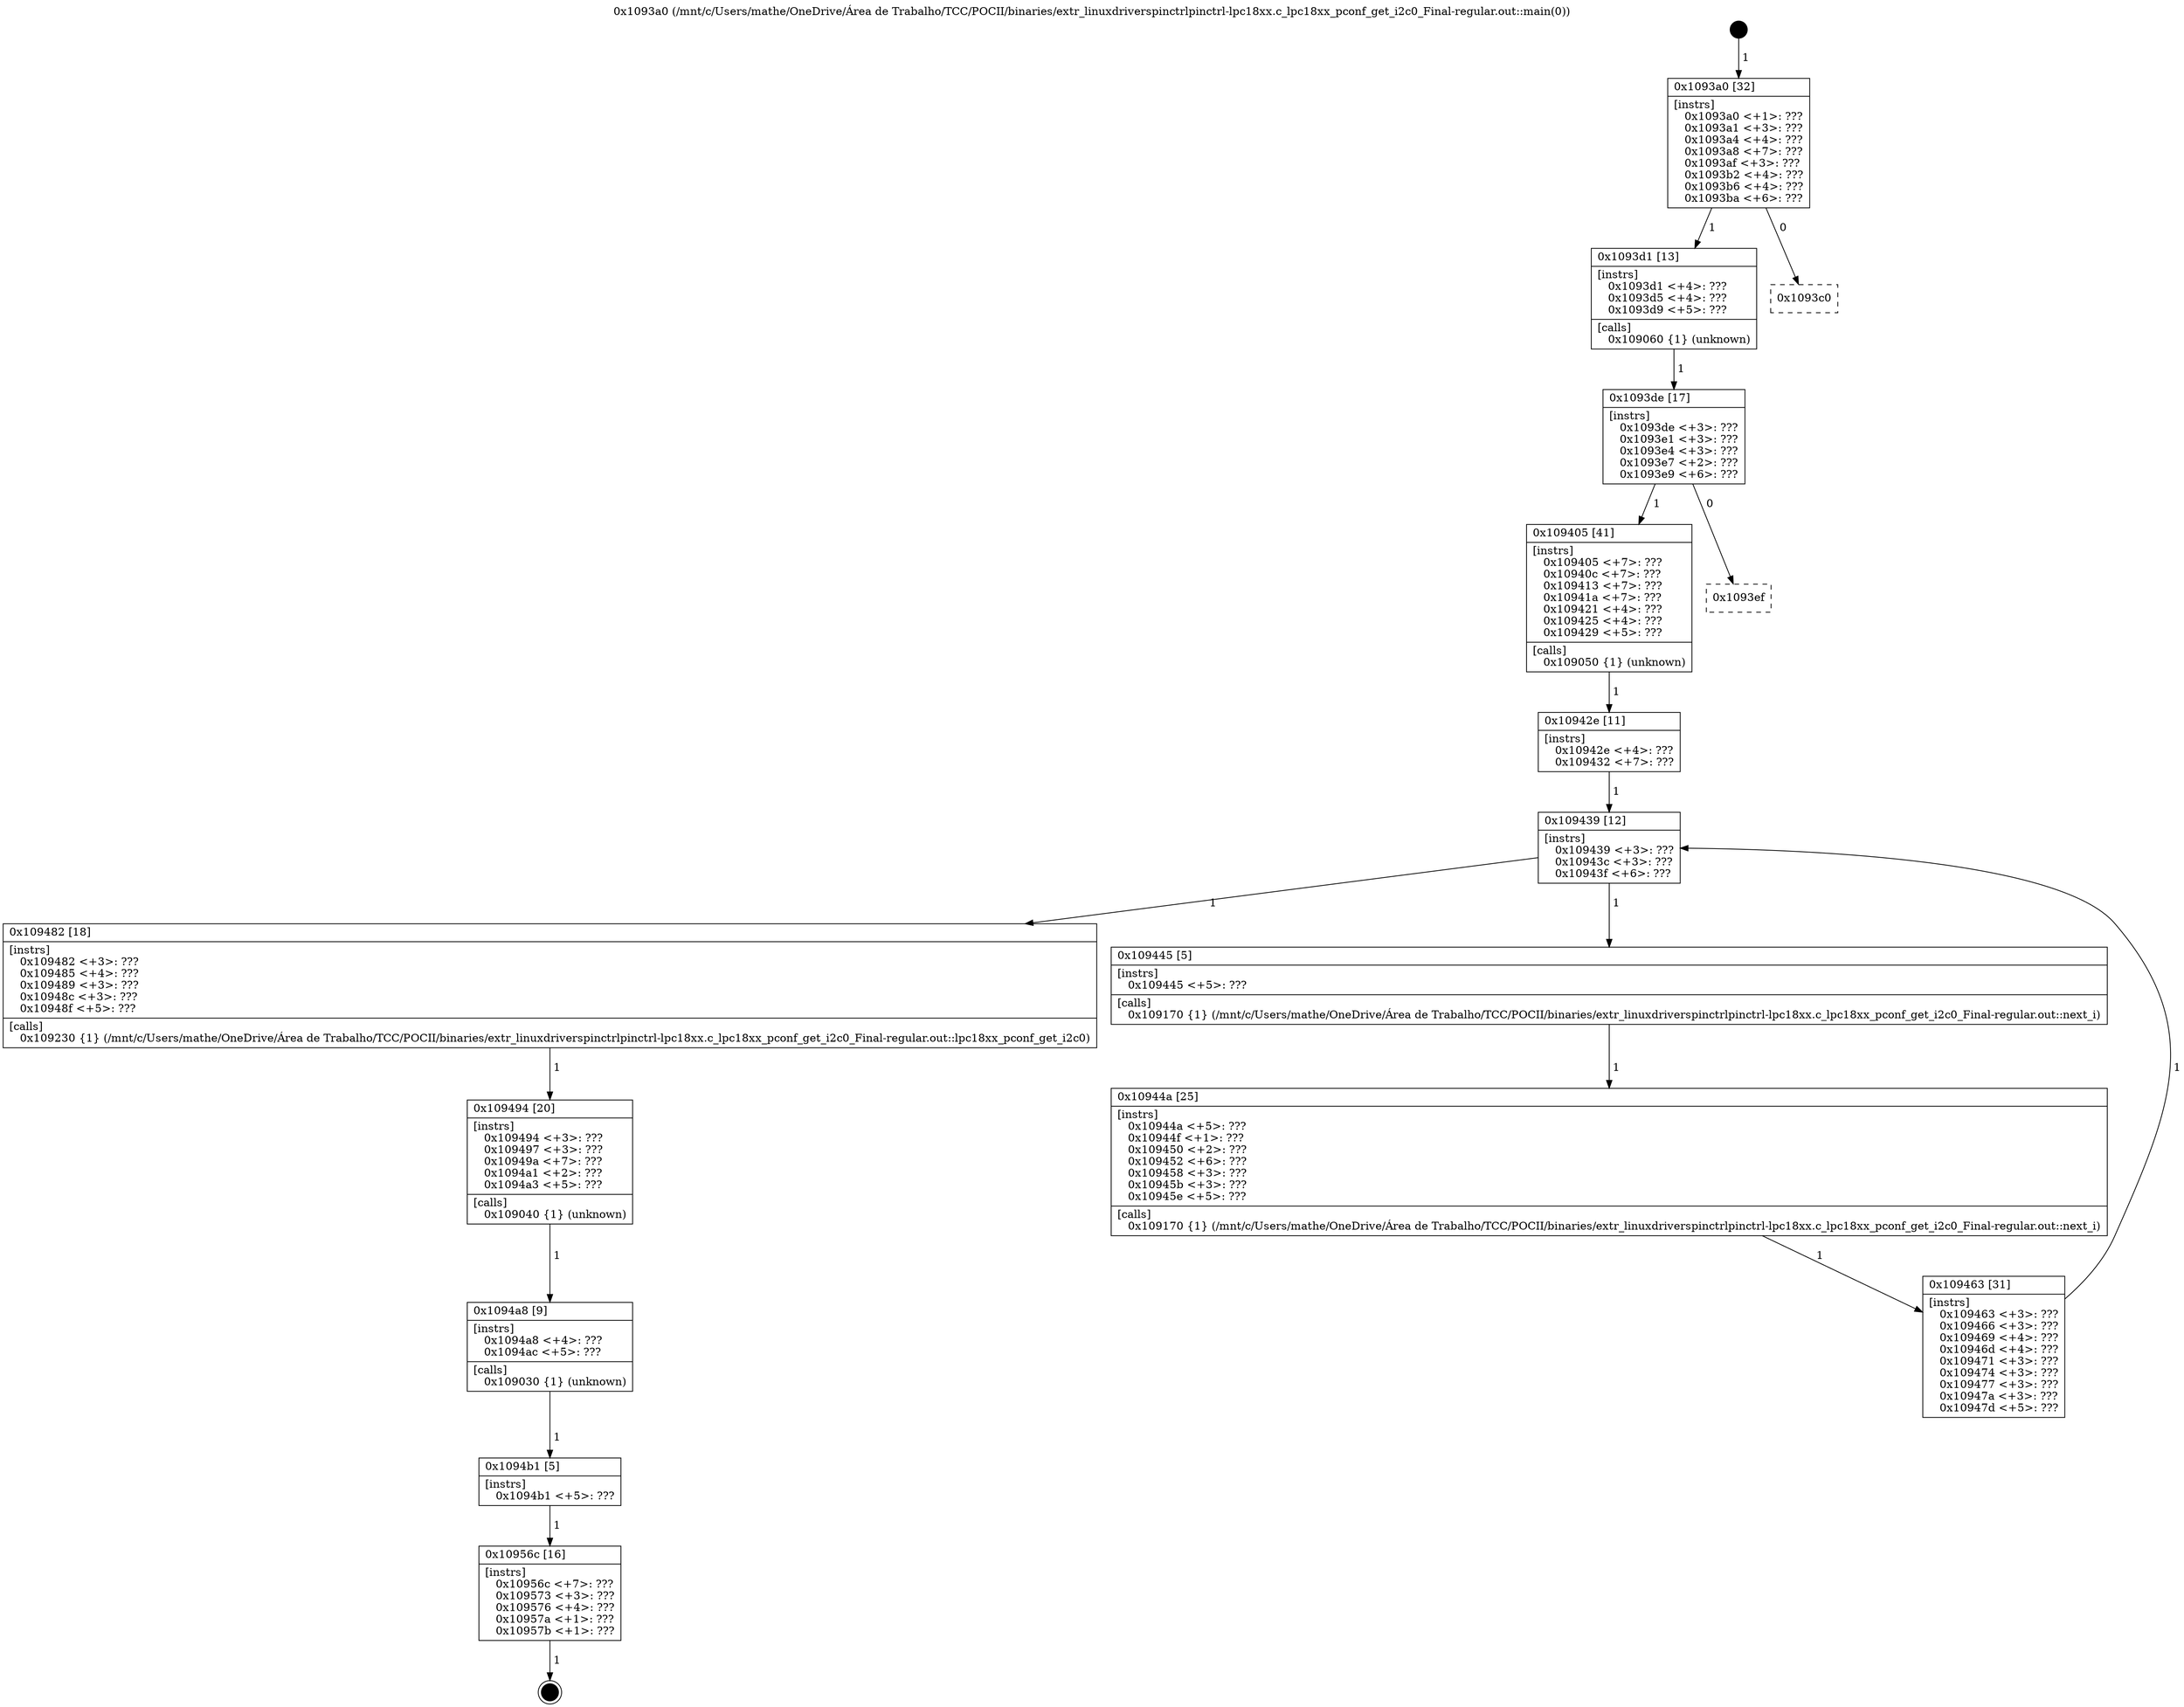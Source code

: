 digraph "0x1093a0" {
  label = "0x1093a0 (/mnt/c/Users/mathe/OneDrive/Área de Trabalho/TCC/POCII/binaries/extr_linuxdriverspinctrlpinctrl-lpc18xx.c_lpc18xx_pconf_get_i2c0_Final-regular.out::main(0))"
  labelloc = "t"
  node[shape=record]

  Entry [label="",width=0.3,height=0.3,shape=circle,fillcolor=black,style=filled]
  "0x1093a0" [label="{
     0x1093a0 [32]\l
     | [instrs]\l
     &nbsp;&nbsp;0x1093a0 \<+1\>: ???\l
     &nbsp;&nbsp;0x1093a1 \<+3\>: ???\l
     &nbsp;&nbsp;0x1093a4 \<+4\>: ???\l
     &nbsp;&nbsp;0x1093a8 \<+7\>: ???\l
     &nbsp;&nbsp;0x1093af \<+3\>: ???\l
     &nbsp;&nbsp;0x1093b2 \<+4\>: ???\l
     &nbsp;&nbsp;0x1093b6 \<+4\>: ???\l
     &nbsp;&nbsp;0x1093ba \<+6\>: ???\l
  }"]
  "0x1093d1" [label="{
     0x1093d1 [13]\l
     | [instrs]\l
     &nbsp;&nbsp;0x1093d1 \<+4\>: ???\l
     &nbsp;&nbsp;0x1093d5 \<+4\>: ???\l
     &nbsp;&nbsp;0x1093d9 \<+5\>: ???\l
     | [calls]\l
     &nbsp;&nbsp;0x109060 \{1\} (unknown)\l
  }"]
  "0x1093c0" [label="{
     0x1093c0\l
  }", style=dashed]
  "0x1093de" [label="{
     0x1093de [17]\l
     | [instrs]\l
     &nbsp;&nbsp;0x1093de \<+3\>: ???\l
     &nbsp;&nbsp;0x1093e1 \<+3\>: ???\l
     &nbsp;&nbsp;0x1093e4 \<+3\>: ???\l
     &nbsp;&nbsp;0x1093e7 \<+2\>: ???\l
     &nbsp;&nbsp;0x1093e9 \<+6\>: ???\l
  }"]
  "0x109405" [label="{
     0x109405 [41]\l
     | [instrs]\l
     &nbsp;&nbsp;0x109405 \<+7\>: ???\l
     &nbsp;&nbsp;0x10940c \<+7\>: ???\l
     &nbsp;&nbsp;0x109413 \<+7\>: ???\l
     &nbsp;&nbsp;0x10941a \<+7\>: ???\l
     &nbsp;&nbsp;0x109421 \<+4\>: ???\l
     &nbsp;&nbsp;0x109425 \<+4\>: ???\l
     &nbsp;&nbsp;0x109429 \<+5\>: ???\l
     | [calls]\l
     &nbsp;&nbsp;0x109050 \{1\} (unknown)\l
  }"]
  "0x1093ef" [label="{
     0x1093ef\l
  }", style=dashed]
  "0x109439" [label="{
     0x109439 [12]\l
     | [instrs]\l
     &nbsp;&nbsp;0x109439 \<+3\>: ???\l
     &nbsp;&nbsp;0x10943c \<+3\>: ???\l
     &nbsp;&nbsp;0x10943f \<+6\>: ???\l
  }"]
  "0x109482" [label="{
     0x109482 [18]\l
     | [instrs]\l
     &nbsp;&nbsp;0x109482 \<+3\>: ???\l
     &nbsp;&nbsp;0x109485 \<+4\>: ???\l
     &nbsp;&nbsp;0x109489 \<+3\>: ???\l
     &nbsp;&nbsp;0x10948c \<+3\>: ???\l
     &nbsp;&nbsp;0x10948f \<+5\>: ???\l
     | [calls]\l
     &nbsp;&nbsp;0x109230 \{1\} (/mnt/c/Users/mathe/OneDrive/Área de Trabalho/TCC/POCII/binaries/extr_linuxdriverspinctrlpinctrl-lpc18xx.c_lpc18xx_pconf_get_i2c0_Final-regular.out::lpc18xx_pconf_get_i2c0)\l
  }"]
  "0x109445" [label="{
     0x109445 [5]\l
     | [instrs]\l
     &nbsp;&nbsp;0x109445 \<+5\>: ???\l
     | [calls]\l
     &nbsp;&nbsp;0x109170 \{1\} (/mnt/c/Users/mathe/OneDrive/Área de Trabalho/TCC/POCII/binaries/extr_linuxdriverspinctrlpinctrl-lpc18xx.c_lpc18xx_pconf_get_i2c0_Final-regular.out::next_i)\l
  }"]
  "0x10944a" [label="{
     0x10944a [25]\l
     | [instrs]\l
     &nbsp;&nbsp;0x10944a \<+5\>: ???\l
     &nbsp;&nbsp;0x10944f \<+1\>: ???\l
     &nbsp;&nbsp;0x109450 \<+2\>: ???\l
     &nbsp;&nbsp;0x109452 \<+6\>: ???\l
     &nbsp;&nbsp;0x109458 \<+3\>: ???\l
     &nbsp;&nbsp;0x10945b \<+3\>: ???\l
     &nbsp;&nbsp;0x10945e \<+5\>: ???\l
     | [calls]\l
     &nbsp;&nbsp;0x109170 \{1\} (/mnt/c/Users/mathe/OneDrive/Área de Trabalho/TCC/POCII/binaries/extr_linuxdriverspinctrlpinctrl-lpc18xx.c_lpc18xx_pconf_get_i2c0_Final-regular.out::next_i)\l
  }"]
  "0x109463" [label="{
     0x109463 [31]\l
     | [instrs]\l
     &nbsp;&nbsp;0x109463 \<+3\>: ???\l
     &nbsp;&nbsp;0x109466 \<+3\>: ???\l
     &nbsp;&nbsp;0x109469 \<+4\>: ???\l
     &nbsp;&nbsp;0x10946d \<+4\>: ???\l
     &nbsp;&nbsp;0x109471 \<+3\>: ???\l
     &nbsp;&nbsp;0x109474 \<+3\>: ???\l
     &nbsp;&nbsp;0x109477 \<+3\>: ???\l
     &nbsp;&nbsp;0x10947a \<+3\>: ???\l
     &nbsp;&nbsp;0x10947d \<+5\>: ???\l
  }"]
  "0x10942e" [label="{
     0x10942e [11]\l
     | [instrs]\l
     &nbsp;&nbsp;0x10942e \<+4\>: ???\l
     &nbsp;&nbsp;0x109432 \<+7\>: ???\l
  }"]
  "0x109494" [label="{
     0x109494 [20]\l
     | [instrs]\l
     &nbsp;&nbsp;0x109494 \<+3\>: ???\l
     &nbsp;&nbsp;0x109497 \<+3\>: ???\l
     &nbsp;&nbsp;0x10949a \<+7\>: ???\l
     &nbsp;&nbsp;0x1094a1 \<+2\>: ???\l
     &nbsp;&nbsp;0x1094a3 \<+5\>: ???\l
     | [calls]\l
     &nbsp;&nbsp;0x109040 \{1\} (unknown)\l
  }"]
  "0x1094a8" [label="{
     0x1094a8 [9]\l
     | [instrs]\l
     &nbsp;&nbsp;0x1094a8 \<+4\>: ???\l
     &nbsp;&nbsp;0x1094ac \<+5\>: ???\l
     | [calls]\l
     &nbsp;&nbsp;0x109030 \{1\} (unknown)\l
  }"]
  "0x1094b1" [label="{
     0x1094b1 [5]\l
     | [instrs]\l
     &nbsp;&nbsp;0x1094b1 \<+5\>: ???\l
  }"]
  "0x10956c" [label="{
     0x10956c [16]\l
     | [instrs]\l
     &nbsp;&nbsp;0x10956c \<+7\>: ???\l
     &nbsp;&nbsp;0x109573 \<+3\>: ???\l
     &nbsp;&nbsp;0x109576 \<+4\>: ???\l
     &nbsp;&nbsp;0x10957a \<+1\>: ???\l
     &nbsp;&nbsp;0x10957b \<+1\>: ???\l
  }"]
  Exit [label="",width=0.3,height=0.3,shape=circle,fillcolor=black,style=filled,peripheries=2]
  Entry -> "0x1093a0" [label=" 1"]
  "0x1093a0" -> "0x1093d1" [label=" 1"]
  "0x1093a0" -> "0x1093c0" [label=" 0"]
  "0x1093d1" -> "0x1093de" [label=" 1"]
  "0x1093de" -> "0x109405" [label=" 1"]
  "0x1093de" -> "0x1093ef" [label=" 0"]
  "0x109405" -> "0x10942e" [label=" 1"]
  "0x109439" -> "0x109482" [label=" 1"]
  "0x109439" -> "0x109445" [label=" 1"]
  "0x109445" -> "0x10944a" [label=" 1"]
  "0x10944a" -> "0x109463" [label=" 1"]
  "0x10942e" -> "0x109439" [label=" 1"]
  "0x109463" -> "0x109439" [label=" 1"]
  "0x109482" -> "0x109494" [label=" 1"]
  "0x109494" -> "0x1094a8" [label=" 1"]
  "0x1094a8" -> "0x1094b1" [label=" 1"]
  "0x1094b1" -> "0x10956c" [label=" 1"]
  "0x10956c" -> Exit [label=" 1"]
}
